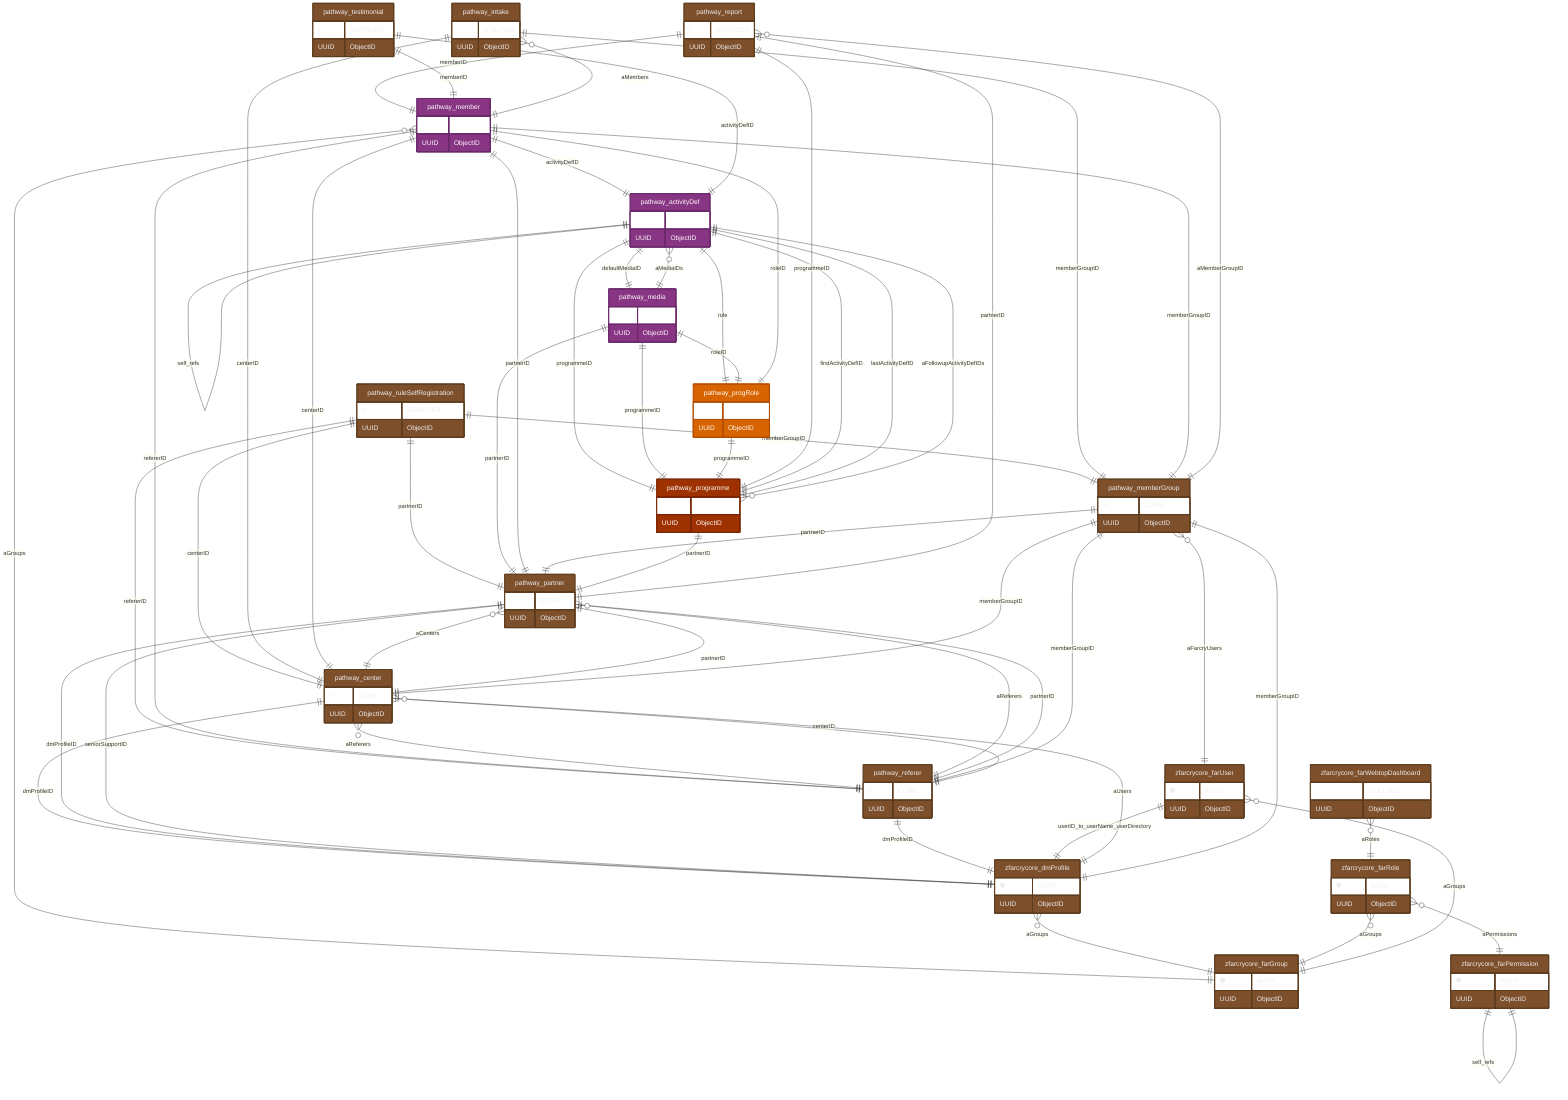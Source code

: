 erDiagram
    %% Parameters:
%%   Focus: progRole
%%   Domains: provider
%%   Chart Type: ER
    "pathway_ruleSelfRegistration" {
        📞 SERVICES UUID ObjectID
    }

    "pathway_activityDef" {
        🔥 CORE UUID ObjectID
    }

    "pathway_center" {
        🔥 CORE UUID ObjectID
    }

    "pathway_intake" {
        💧 UTILITIES UUID ObjectID
    }

    "pathway_media" {
        🔥 CORE UUID ObjectID
    }

    "pathway_member" {
        🔥 CORE UUID ObjectID
    }

    "pathway_memberGroup" {
        🔥 CORE UUID ObjectID
    }

    "pathway_partner" {
        🔥 CORE UUID ObjectID
    }

    "pathway_programme" {
        💧 UTILITIES UUID ObjectID
    }

    "pathway_progRole" {
        📞 SERVICES UUID ObjectID
    }

    "pathway_referer" {
        🔥 CORE UUID ObjectID
    }

    "pathway_report" {
        📞 SERVICES UUID ObjectID
    }

    "pathway_testimonial" {
        📞 SERVICES UUID ObjectID
    }

    "zfarcrycore_dmProfile" {
        🛡️ AUTH UUID ObjectID
    }

    "zfarcrycore_farGroup" {
        🛡️ AUTH UUID ObjectID
    }

    "zfarcrycore_farPermission" {
        🛡️ AUTH UUID ObjectID
    }

    "zfarcrycore_farRole" {
        🛡️ AUTH UUID ObjectID
    }

    "zfarcrycore_farUser" {
        🛡️ AUTH UUID ObjectID
    }

    "zfarcrycore_farWebtopDashboard" {
        💧 UTILITIES UUID ObjectID
    }

    %% Direct FK Relationships
    "pathway_ruleSelfRegistration" ||--|| "pathway_memberGroup" : memberGroupID
    "pathway_ruleSelfRegistration" ||--|| "pathway_partner" : partnerID
    "pathway_ruleSelfRegistration" ||--|| "pathway_center" : centerID
    "pathway_ruleSelfRegistration" ||--|| "pathway_referer" : refererID
    "pathway_activityDef" ||--|| "pathway_programme" : programmeID
    "pathway_activityDef" ||--|| "pathway_progRole" : role
    "pathway_activityDef" ||--|| "pathway_media" : defaultMediaID
    "pathway_center" ||--|| "zfarcrycore_dmProfile" : dmProfileID
    "pathway_center" ||--|| "pathway_partner" : partnerID
    "pathway_center" ||--|| "pathway_memberGroup" : memberGroupID
    "pathway_intake" ||--|| "pathway_memberGroup" : memberGroupID
    "pathway_intake" ||--|| "pathway_center" : centerID
    "pathway_media" ||--|| "pathway_partner" : partnerID
    "pathway_media" ||--|| "pathway_programme" : programmeID
    "pathway_media" ||--|| "pathway_progRole" : roleID
    "pathway_member" ||--|| "pathway_memberGroup" : memberGroupID
    "pathway_member" ||--|| "pathway_partner" : partnerID
    "pathway_member" ||--|| "pathway_center" : centerID
    "pathway_member" ||--|| "pathway_referer" : refererID
    "pathway_member" ||--|| "pathway_activityDef" : activityDefID
    "pathway_member" ||--|| "pathway_progRole" : roleID
    "pathway_memberGroup" ||--|| "pathway_partner" : partnerID
    "pathway_partner" ||--|| "zfarcrycore_dmProfile" : dmProfileID
    "pathway_partner" ||--|| "zfarcrycore_dmProfile" : seniorSupportID
    "pathway_programme" ||--|| "pathway_partner" : partnerID
    "pathway_programme" ||--|| "pathway_activityDef" : firstActivityDefID
    "pathway_programme" ||--|| "pathway_activityDef" : lastActivityDefID
    "pathway_progRole" ||--|| "pathway_programme" : programmeID
    "pathway_referer" ||--|| "zfarcrycore_dmProfile" : dmProfileID
    "pathway_referer" ||--|| "pathway_partner" : partnerID
    "pathway_referer" ||--|| "pathway_memberGroup" : memberGroupID
    "pathway_referer" ||--|| "pathway_center" : centerID
    "pathway_report" ||--|| "pathway_programme" : programmeID
    "pathway_report" ||--|| "pathway_partner" : partnerID
    "pathway_report" ||--|| "pathway_member" : memberID
    "pathway_testimonial" ||--|| "pathway_member" : memberID
    "pathway_testimonial" ||--|| "pathway_activityDef" : activityDefID
    "zfarcrycore_dmProfile" ||--|| "pathway_memberGroup" : memberGroupID
    %% End Direct FK Relationships

    %% Special Joins
    "zfarcrycore_farUser" ||--|| "zfarcrycore_dmProfile" : userID_to_userName_userDirectory
    %% End Special Joins

    %% Self-Referencing Relationships for activityDef
    %% Self-refs include: onEndID, aCuePointActivities, aInteract1Activities, aInteract2Activities, aInteract3Activities, aInteract4Activities, aInteract5Activities
    "pathway_activityDef" ||--|| "pathway_activityDef" : self_refs
    %% End Self-Referencing Relationships for activityDef

    %% Self-Referencing Relationships for farPermission
    %% Self-refs include: aRelatedtypes
    "zfarcrycore_farPermission" ||--|| "zfarcrycore_farPermission" : self_refs
    %% End Self-Referencing Relationships for farPermission

    %% Join Table Relationships
    "pathway_activityDef" }o--|| "pathway_media" : aMediaIDs
    "pathway_center" }o--|| "zfarcrycore_dmProfile" : aUsers
    "pathway_center" }o--|| "pathway_referer" : aReferers
    "pathway_intake" }o--|| "pathway_member" : aMembers
    "pathway_member" }o--|| "zfarcrycore_farGroup" : aGroups
    "pathway_memberGroup" }o--|| "zfarcrycore_farUser" : aFarcryUsers
    "pathway_partner" }o--|| "pathway_center" : aCenters
    "pathway_partner" }o--|| "pathway_referer" : aReferers
    "pathway_programme" }o--|| "pathway_activityDef" : aFollowupActivityDefIDs
    "pathway_report" }o--|| "pathway_memberGroup" : aMemberGroupID
    "zfarcrycore_dmProfile" }o--|| "zfarcrycore_farGroup" : aGroups
    "zfarcrycore_farRole" }o--|| "zfarcrycore_farGroup" : aGroups
    "zfarcrycore_farRole" }o--|| "zfarcrycore_farPermission" : aPermissions
    "zfarcrycore_farUser" }o--|| "zfarcrycore_farGroup" : aGroups
    "zfarcrycore_farWebtopDashboard" }o--|| "zfarcrycore_farRole" : aRoles
    %% End Join Table Relationships


    %% Entity Styling
    %% domain_other tier
    style pathway_ruleSelfRegistration fill:#7e4f2b,stroke:#5d3d1f,stroke-width:2px,color:#eceff1
    %% related tier
    style pathway_activityDef fill:#883583,stroke:#6a2a6a,stroke-width:2px,color:#fff
    %% domain_other tier
    style pathway_center fill:#7e4f2b,stroke:#5d3d1f,stroke-width:2px,color:#eceff1
    %% domain_other tier
    style pathway_intake fill:#7e4f2b,stroke:#5d3d1f,stroke-width:2px,color:#eceff1
    %% related tier
    style pathway_media fill:#883583,stroke:#6a2a6a,stroke-width:2px,color:#fff
    %% related tier
    style pathway_member fill:#883583,stroke:#6a2a6a,stroke-width:2px,color:#fff
    %% domain_other tier
    style pathway_memberGroup fill:#7e4f2b,stroke:#5d3d1f,stroke-width:2px,color:#eceff1
    %% domain_other tier
    style pathway_partner fill:#7e4f2b,stroke:#5d3d1f,stroke-width:2px,color:#eceff1
    %% domain_related tier
    style pathway_programme fill:#9d3100,stroke:#7a2600,stroke-width:2px,color:#fff
    %% focus tier
    style pathway_progRole fill:#d76400,stroke:#b34d00,stroke-width:2px,color:#fff
    %% domain_other tier
    style pathway_referer fill:#7e4f2b,stroke:#5d3d1f,stroke-width:2px,color:#eceff1
    %% domain_other tier
    style pathway_report fill:#7e4f2b,stroke:#5d3d1f,stroke-width:2px,color:#eceff1
    %% domain_other tier
    style pathway_testimonial fill:#7e4f2b,stroke:#5d3d1f,stroke-width:2px,color:#eceff1
    %% domain_other tier
    style zfarcrycore_dmProfile fill:#7e4f2b,stroke:#5d3d1f,stroke-width:2px,color:#eceff1
    %% domain_other tier
    style zfarcrycore_farGroup fill:#7e4f2b,stroke:#5d3d1f,stroke-width:2px,color:#eceff1
    %% domain_other tier
    style zfarcrycore_farPermission fill:#7e4f2b,stroke:#5d3d1f,stroke-width:2px,color:#eceff1
    %% domain_other tier
    style zfarcrycore_farRole fill:#7e4f2b,stroke:#5d3d1f,stroke-width:2px,color:#eceff1
    %% domain_other tier
    style zfarcrycore_farUser fill:#7e4f2b,stroke:#5d3d1f,stroke-width:2px,color:#eceff1
    %% domain_other tier
    style zfarcrycore_farWebtopDashboard fill:#7e4f2b,stroke:#5d3d1f,stroke-width:2px,color:#eceff1
    %% special join entity